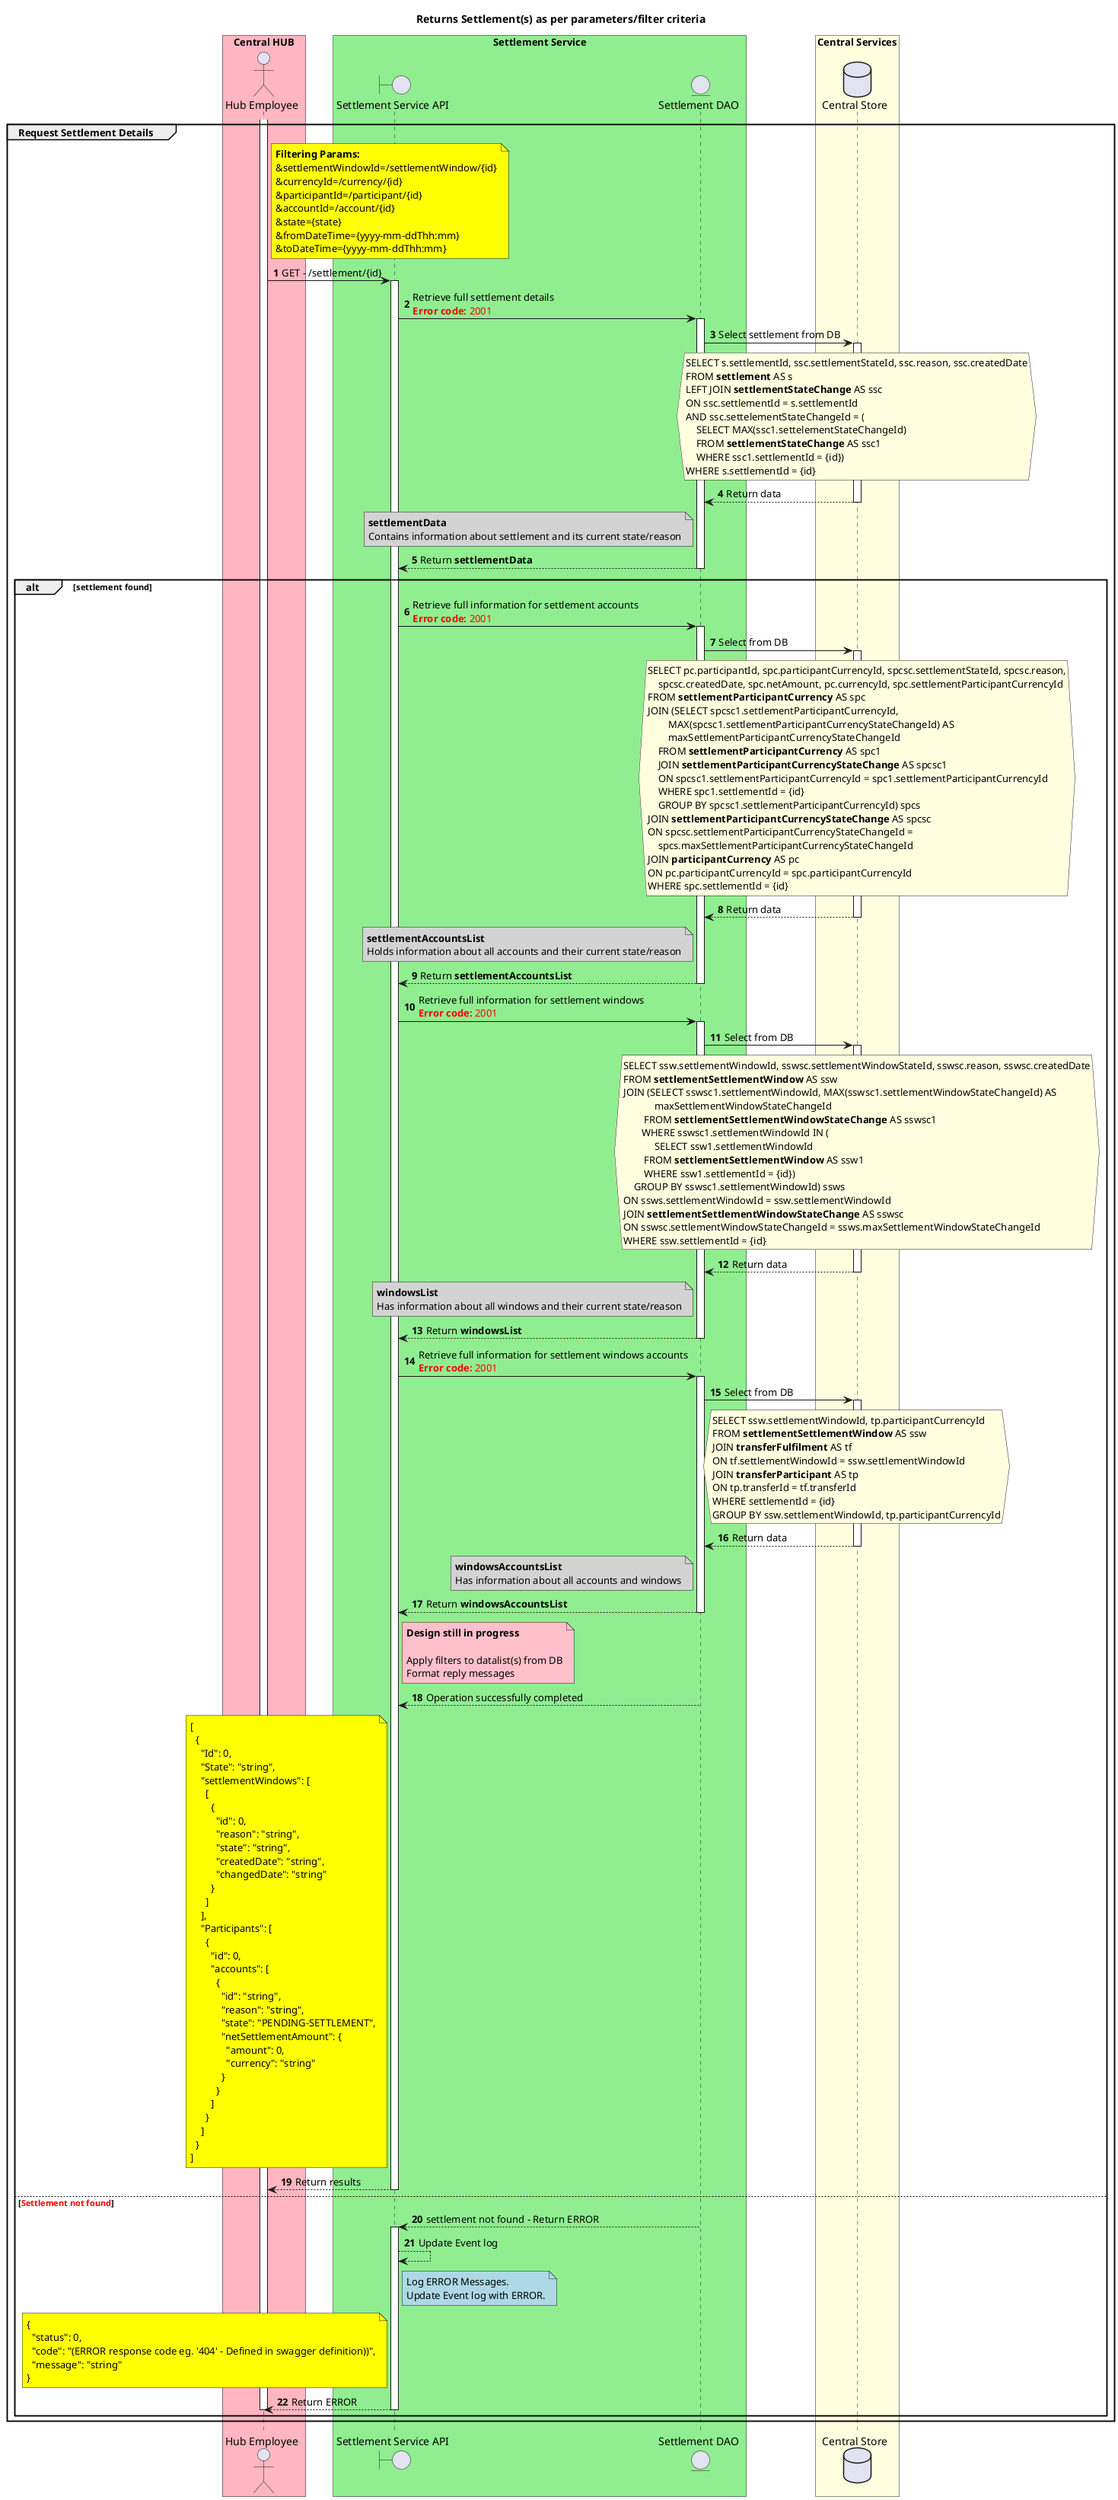 @startuml
' declate title
title Returns Settlement(s) as per parameters/filter criteria
'title 6.2.0. getSettlementId GET: /settlement

autonumber

' declare actors
actor "Hub Employee" as OPERATOR

boundary "Settlement Service API" as SSAPI
entity "Settlement DAO" as SETTLE_DAO

database "Central Store" as DB

box "Central HUB" #LightPink
    participant OPERATOR
end box

box "Settlement Service" #LightGreen
    participant SSAPI
    participant SETTLE_DAO
end box

box "Central Services" #LightYellow
    participant DB
end box

' start flow
group Request Settlement Details
    activate OPERATOR
    note right of OPERATOR #Yellow
        **Filtering Params:**
        &settlementWindowId=/settlementWindow/{id}
        &currencyId=/currency/{id}
        &participantId=/participant/{id}
        &accountId=/account/{id}
        &state={state}
        &fromDateTime={yyyy-mm-ddThh:mm}
        &toDateTime={yyyy-mm-ddThh:mm}
    end note

    OPERATOR -> SSAPI: GET - /settlement/{id}
    activate SSAPI
    SSAPI -> SETTLE_DAO: Retrieve full settlement details\n<color #FF0000><b>Error code:</b> 2001</color>
    activate SETTLE_DAO

    SETTLE_DAO -> DB: Select settlement from DB
    activate DB
    hnote over DB #LightYellow
        SELECT s.settlementId, ssc.settlementStateId, ssc.reason, ssc.createdDate
        FROM **settlement** AS s
        LEFT JOIN **settlementStateChange** AS ssc
        ON ssc.settlementId = s.settlementId
        AND ssc.settelementStateChangeId = (
            SELECT MAX(ssc1.settelementStateChangeId)
            FROM **settlementStateChange** AS ssc1
            WHERE ssc1.settlementId = {id})
        WHERE s.settlementId = {id}
    end hnote

        SETTLE_DAO <-- DB: Return data
        deactivate DB
        note left of SETTLE_DAO #LightGray
            **settlementData**
            Contains information about settlement and its current state/reason
        end note
        SSAPI <-- SETTLE_DAO: Return **settlementData**
        deactivate SETTLE_DAO
    alt settlement found
        SSAPI -> SETTLE_DAO: Retrieve full information for settlement accounts\n<color #FF0000><b>Error code:</b> 2001</color>
        activate SETTLE_DAO
        SETTLE_DAO -> DB: Select from DB
        activate DB
        hnote over DB #LightYellow
            SELECT pc.participantId, spc.participantCurrencyId, spcsc.settlementStateId, spcsc.reason,
                spcsc.createdDate, spc.netAmount, pc.currencyId, spc.settlementParticipantCurrencyId
            FROM **settlementParticipantCurrency** AS spc
            JOIN (SELECT spcsc1.settlementParticipantCurrencyId,
                    MAX(spcsc1.settlementParticipantCurrencyStateChangeId) AS
                    maxSettlementParticipantCurrencyStateChangeId
                FROM **settlementParticipantCurrency** AS spc1
                JOIN **settlementParticipantCurrencyStateChange** AS spcsc1
                ON spcsc1.settlementParticipantCurrencyId = spc1.settlementParticipantCurrencyId
                WHERE spc1.settlementId = {id}
                GROUP BY spcsc1.settlementParticipantCurrencyId) spcs
            JOIN **settlementParticipantCurrencyStateChange** AS spcsc
            ON spcsc.settlementParticipantCurrencyStateChangeId =
                spcs.maxSettlementParticipantCurrencyStateChangeId
            JOIN **participantCurrency** AS pc
            ON pc.participantCurrencyId = spc.participantCurrencyId
            WHERE spc.settlementId = {id}
        end hnote
        SETTLE_DAO <-- DB: Return data
        deactivate DB
        note left of SETTLE_DAO #LightGray
            **settlementAccountsList**
            Holds information about all accounts and their current state/reason
        end note
        SSAPI <-- SETTLE_DAO: Return **settlementAccountsList**
        deactivate SETTLE_DAO

        SSAPI -> SETTLE_DAO: Retrieve full information for settlement windows\n<color #FF0000><b>Error code:</b> 2001</color>
        activate SETTLE_DAO
        SETTLE_DAO -> DB: Select from DB
        activate DB
        hnote over DB #LightYellow
            SELECT ssw.settlementWindowId, sswsc.settlementWindowStateId, sswsc.reason, sswsc.createdDate
            FROM **settlementSettlementWindow** AS ssw
            JOIN (SELECT sswsc1.settlementWindowId, MAX(sswsc1.settlementWindowStateChangeId) AS
                        maxSettlementWindowStateChangeId
                    FROM **settlementSettlementWindowStateChange** AS sswsc1
                   WHERE sswsc1.settlementWindowId IN (
                        SELECT ssw1.settlementWindowId
                    FROM **settlementSettlementWindow** AS ssw1
                    WHERE ssw1.settlementId = {id})
                GROUP BY sswsc1.settlementWindowId) ssws
            ON ssws.settlementWindowId = ssw.settlementWindowId
            JOIN **settlementSettlementWindowStateChange** AS sswsc
            ON sswsc.settlementWindowStateChangeId = ssws.maxSettlementWindowStateChangeId
            WHERE ssw.settlementId = {id}
        end hnote
        SETTLE_DAO <-- DB: Return data
        deactivate DB
        note left of SETTLE_DAO #LightGray
            **windowsList**
            Has information about all windows and their current state/reason
        end note
        SSAPI <-- SETTLE_DAO: Return **windowsList**
        deactivate SETTLE_DAO

        SSAPI -> SETTLE_DAO: Retrieve full information for settlement windows accounts\n<color #FF0000><b>Error code:</b> 2001</color>
        activate SETTLE_DAO
        SETTLE_DAO -> DB: Select from DB
        activate DB
        hnote over DB #LightYellow
            SELECT ssw.settlementWindowId, tp.participantCurrencyId
            FROM **settlementSettlementWindow** AS ssw
            JOIN **transferFulfilment** AS tf
            ON tf.settlementWindowId = ssw.settlementWindowId
            JOIN **transferParticipant** AS tp
            ON tp.transferId = tf.transferId
            WHERE settlementId = {id}
            GROUP BY ssw.settlementWindowId, tp.participantCurrencyId
        end hnote
        SETTLE_DAO <-- DB: Return data
        deactivate DB
        note left of SETTLE_DAO #LightGray
            **windowsAccountsList**
            Has information about all accounts and windows
        end note
        SSAPI <-- SETTLE_DAO: Return **windowsAccountsList**
        deactivate SETTLE_DAO

        note right of SSAPI #Pink
        **Design still in progress**

        Apply filters to datalist(s) from DB
        Format reply messages
        end note

        SSAPI <-- SETTLE_DAO: Operation successfully completed
        note left of SSAPI #Yellow
            [
              {
                "Id": 0,
                "State": "string",
                "settlementWindows": [
                  [
                    {
                      "id": 0,
                      "reason": "string",
                      "state": "string",
                      "createdDate": "string",
                      "changedDate": "string"
                    }
                  ]
                ],
                "Participants": [
                  {
                    "id": 0,
                    "accounts": [
                      {
                        "id": "string",
                        "reason": "string",
                        "state": "PENDING-SETTLEMENT",
                        "netSettlementAmount": {
                          "amount": 0,
                          "currency": "string"
                        }
                      }
                    ]
                  }
                ]
              }
            ]
        end note
        OPERATOR <-- SSAPI: Return results
    deactivate SSAPI
    else <color #FF0000><b>Settlement not found</b></color>
        SETTLE_DAO --> SSAPI: settlement not found - Return ERROR
        deactivate SETTLE_DAO
        activate SSAPI
        SSAPI --> SSAPI: Update Event log
        note right of SSAPI #LightBlue
            Log ERROR Messages.
            Update Event log with ERROR.
        end note
        note left of SSAPI #Yellow
            {
              "status": 0,
              "code": "(ERROR response code eg. '404' - Defined in swagger definition))",
              "message": "string"
            }
        end note
        OPERATOR <-- SSAPI: Return ERROR
        deactivate SSAPI
    deactivate OPERATOR
    end
end
@enduml
